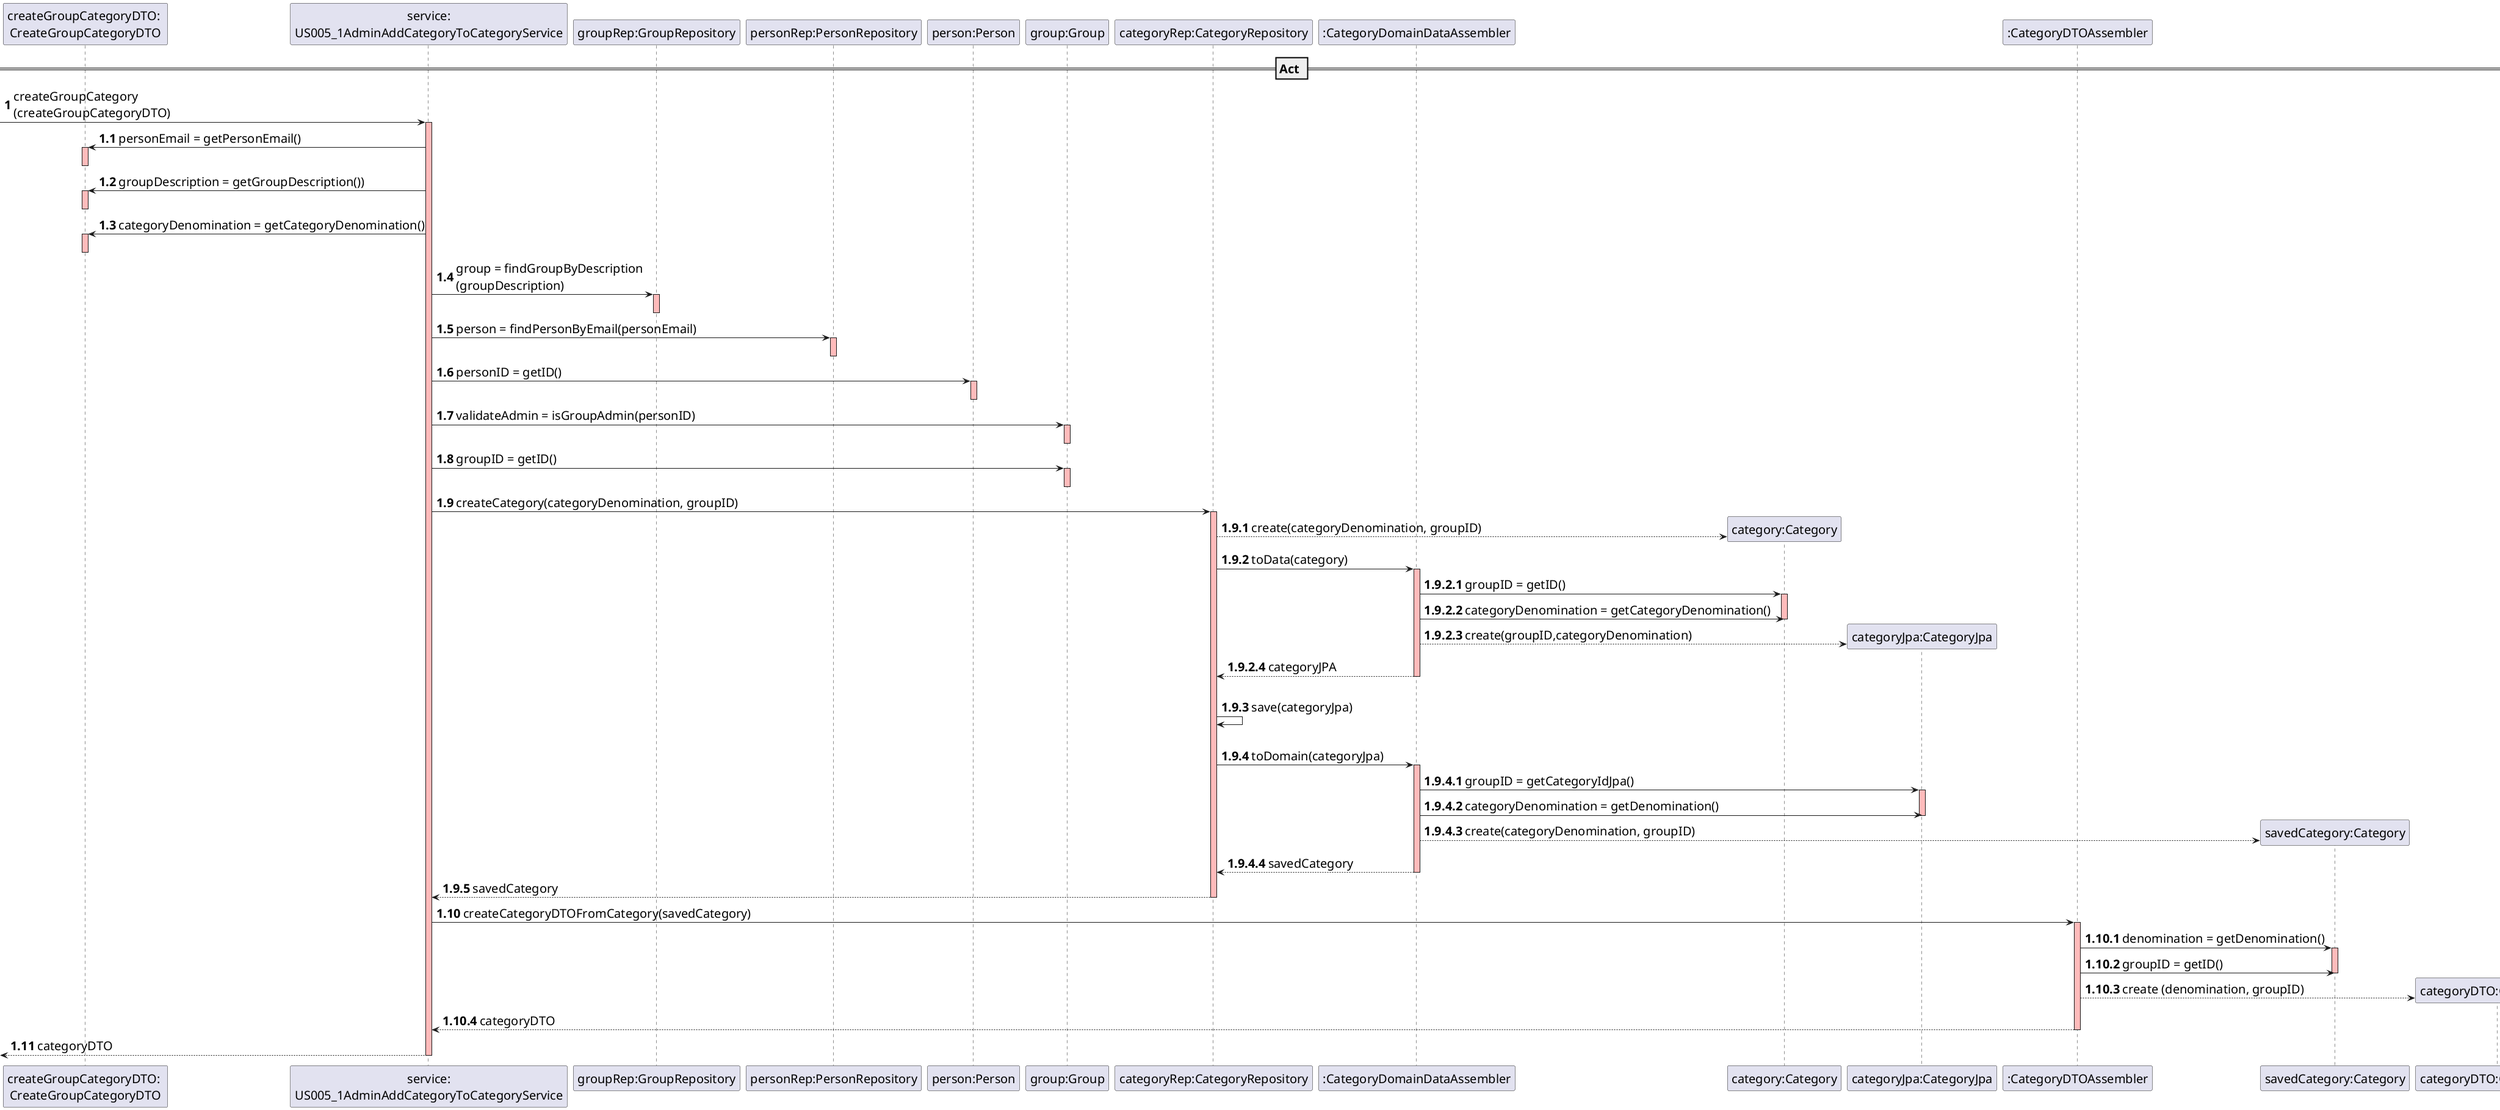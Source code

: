 @startuml
skinparam DefaultFontSize 20

participant "createGroupCategoryDTO: \nCreateGroupCategoryDTO"
participant "service:\nUS005_1AdminAddCategoryToCategoryService"


== Act ==
autonumber
[-> "service:\nUS005_1AdminAddCategoryToCategoryService" : createGroupCategory\n(createGroupCategoryDTO)
activate "service:\nUS005_1AdminAddCategoryToCategoryService" #FFBBBB
autonumber 1.1
"service:\nUS005_1AdminAddCategoryToCategoryService" -> "createGroupCategoryDTO: \nCreateGroupCategoryDTO" : personEmail = getPersonEmail()
activate "createGroupCategoryDTO: \nCreateGroupCategoryDTO"  #FFBBBB
deactivate "createGroupCategoryDTO: \nCreateGroupCategoryDTO"  #FFBBBB

"service:\nUS005_1AdminAddCategoryToCategoryService" -> "createGroupCategoryDTO: \nCreateGroupCategoryDTO" : groupDescription = getGroupDescription())
activate "createGroupCategoryDTO: \nCreateGroupCategoryDTO"  #FFBBBB
deactivate "createGroupCategoryDTO: \nCreateGroupCategoryDTO"  #FFBBBB

"service:\nUS005_1AdminAddCategoryToCategoryService" -> "createGroupCategoryDTO: \nCreateGroupCategoryDTO" : categoryDenomination = getCategoryDenomination()
activate "createGroupCategoryDTO: \nCreateGroupCategoryDTO"  #FFBBBB
deactivate "createGroupCategoryDTO: \nCreateGroupCategoryDTO"  #FFBBBB


"service:\nUS005_1AdminAddCategoryToCategoryService"->"groupRep:GroupRepository":group = findGroupByDescription\n(groupDescription)
activate "groupRep:GroupRepository" #FFBBBB
deactivate "groupRep:GroupRepository"

"service:\nUS005_1AdminAddCategoryToCategoryService"->"personRep:PersonRepository": person = findPersonByEmail(personEmail)
activate "personRep:PersonRepository" #FFBBBB
deactivate "personRep:PersonRepository"

"service:\nUS005_1AdminAddCategoryToCategoryService"->"person:Person": personID = getID()
activate "person:Person" #FFBBBB
deactivate "person:Person"

"service:\nUS005_1AdminAddCategoryToCategoryService"->"group:Group": validateAdmin = isGroupAdmin(personID)
activate "group:Group" #FFBBBB
deactivate "group:Group"

"service:\nUS005_1AdminAddCategoryToCategoryService"->"group:Group": groupID = getID()
activate "group:Group" #FFBBBB
deactivate "group:Group"

"service:\nUS005_1AdminAddCategoryToCategoryService"->"categoryRep:CategoryRepository": createCategory(categoryDenomination, groupID)
activate "categoryRep:CategoryRepository" #FFBBBB

participant ":CategoryDomainDataAssembler"
autonumber 1.9.1
create "category:Category"
"categoryRep:CategoryRepository"-->"category:Category":create(categoryDenomination, groupID)
"categoryRep:CategoryRepository"->":CategoryDomainDataAssembler":toData(category)
autonumber 1.9.2.1
activate ":CategoryDomainDataAssembler" #FFBBBB
":CategoryDomainDataAssembler"->"category:Category" : groupID = getID()
activate "category:Category" #FFBBBB
":CategoryDomainDataAssembler"->"category:Category" : categoryDenomination = getCategoryDenomination()
deactivate "category:Category"
create "categoryJpa:CategoryJpa"
":CategoryDomainDataAssembler"-->"categoryJpa:CategoryJpa" : create(groupID,categoryDenomination)
":CategoryDomainDataAssembler"-->"categoryRep:CategoryRepository" : categoryJPA
deactivate ":CategoryDomainDataAssembler" #FFBBBB
autonumber 1.9.3
|||
"categoryRep:CategoryRepository"->"categoryRep:CategoryRepository": save(categoryJpa)
|||
"categoryRep:CategoryRepository"->":CategoryDomainDataAssembler":toDomain(categoryJpa)
activate ":CategoryDomainDataAssembler" #FFBBBB
autonumber 1.9.4.1
":CategoryDomainDataAssembler"->"categoryJpa:CategoryJpa" : groupID = getCategoryIdJpa()
activate "categoryJpa:CategoryJpa" #FFBBBB
":CategoryDomainDataAssembler"->"categoryJpa:CategoryJpa" : categoryDenomination = getDenomination()
deactivate "categoryJpa:CategoryJpa"
participant ":CategoryDTOAssembler"
create "savedCategory:Category"
":CategoryDomainDataAssembler"-->"savedCategory:Category":create(categoryDenomination, groupID)
":CategoryDomainDataAssembler"-->"categoryRep:CategoryRepository" : savedCategory

deactivate ":CategoryDomainDataAssembler" #FFBBBB

autonumber 1.9.5
"service:\nUS005_1AdminAddCategoryToCategoryService"<--"categoryRep:CategoryRepository": savedCategory
deactivate "categoryRep:CategoryRepository"
autonumber 1.10

"service:\nUS005_1AdminAddCategoryToCategoryService"->":CategoryDTOAssembler": createCategoryDTOFromCategory(savedCategory)
activate ":CategoryDTOAssembler" #FFBBBB
autonumber 1.10.1
":CategoryDTOAssembler"->"savedCategory:Category": denomination = getDenomination()
activate "savedCategory:Category" #FFBBBB
":CategoryDTOAssembler"->"savedCategory:Category": groupID = getID()
deactivate "savedCategory:Category"
create "categoryDTO:CategoryDTO"
":CategoryDTOAssembler"--> "categoryDTO:CategoryDTO" : create (denomination, groupID)
"service:\nUS005_1AdminAddCategoryToCategoryService"<--":CategoryDTOAssembler": categoryDTO
deactivate ":CategoryDTOAssembler" #FFBBBB
autonumber 1.11
[<-- "service:\nUS005_1AdminAddCategoryToCategoryService" : categoryDTO
deactivate "service:\nUS005_1AdminAddCategoryToCategoryService"
@enduml